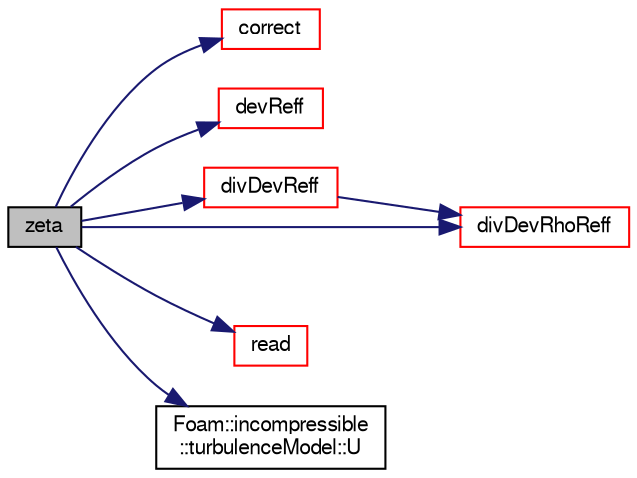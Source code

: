 digraph "zeta"
{
  bgcolor="transparent";
  edge [fontname="FreeSans",fontsize="10",labelfontname="FreeSans",labelfontsize="10"];
  node [fontname="FreeSans",fontsize="10",shape=record];
  rankdir="LR";
  Node1902 [label="zeta",height=0.2,width=0.4,color="black", fillcolor="grey75", style="filled", fontcolor="black"];
  Node1902 -> Node1903 [color="midnightblue",fontsize="10",style="solid",fontname="FreeSans"];
  Node1903 [label="correct",height=0.2,width=0.4,color="red",URL="$a31070.html#a3ae44b28050c3aa494c1d8e18cf618c1",tooltip="Solve the turbulence equations and correct the turbulence viscosity. "];
  Node1902 -> Node2304 [color="midnightblue",fontsize="10",style="solid",fontname="FreeSans"];
  Node2304 [label="devReff",height=0.2,width=0.4,color="red",URL="$a31070.html#a5449021fbe915095746a83606a000df4",tooltip="Return the effective stress tensor including the laminar stress. "];
  Node1902 -> Node2347 [color="midnightblue",fontsize="10",style="solid",fontname="FreeSans"];
  Node2347 [label="divDevReff",height=0.2,width=0.4,color="red",URL="$a31070.html#a028ac2eaccc9a479009b15cc6e21a89e",tooltip="Return the source term for the momentum equation. "];
  Node2347 -> Node2348 [color="midnightblue",fontsize="10",style="solid",fontname="FreeSans"];
  Node2348 [label="divDevRhoReff",height=0.2,width=0.4,color="red",URL="$a31070.html#a1d0345d58cf17e030967c2b77a4477d6",tooltip="Return the source term for the momentum equation. "];
  Node1902 -> Node2348 [color="midnightblue",fontsize="10",style="solid",fontname="FreeSans"];
  Node1902 -> Node2350 [color="midnightblue",fontsize="10",style="solid",fontname="FreeSans"];
  Node2350 [label="read",height=0.2,width=0.4,color="red",URL="$a31070.html#af816873151ddb0126e98bb2f914d8ed5",tooltip="Read RASProperties dictionary. "];
  Node1902 -> Node2353 [color="midnightblue",fontsize="10",style="solid",fontname="FreeSans"];
  Node2353 [label="Foam::incompressible\l::turbulenceModel::U",height=0.2,width=0.4,color="black",URL="$a31102.html#a536d168d7b335fe81f506f232b5b4872",tooltip="Access function to velocity field. "];
}
